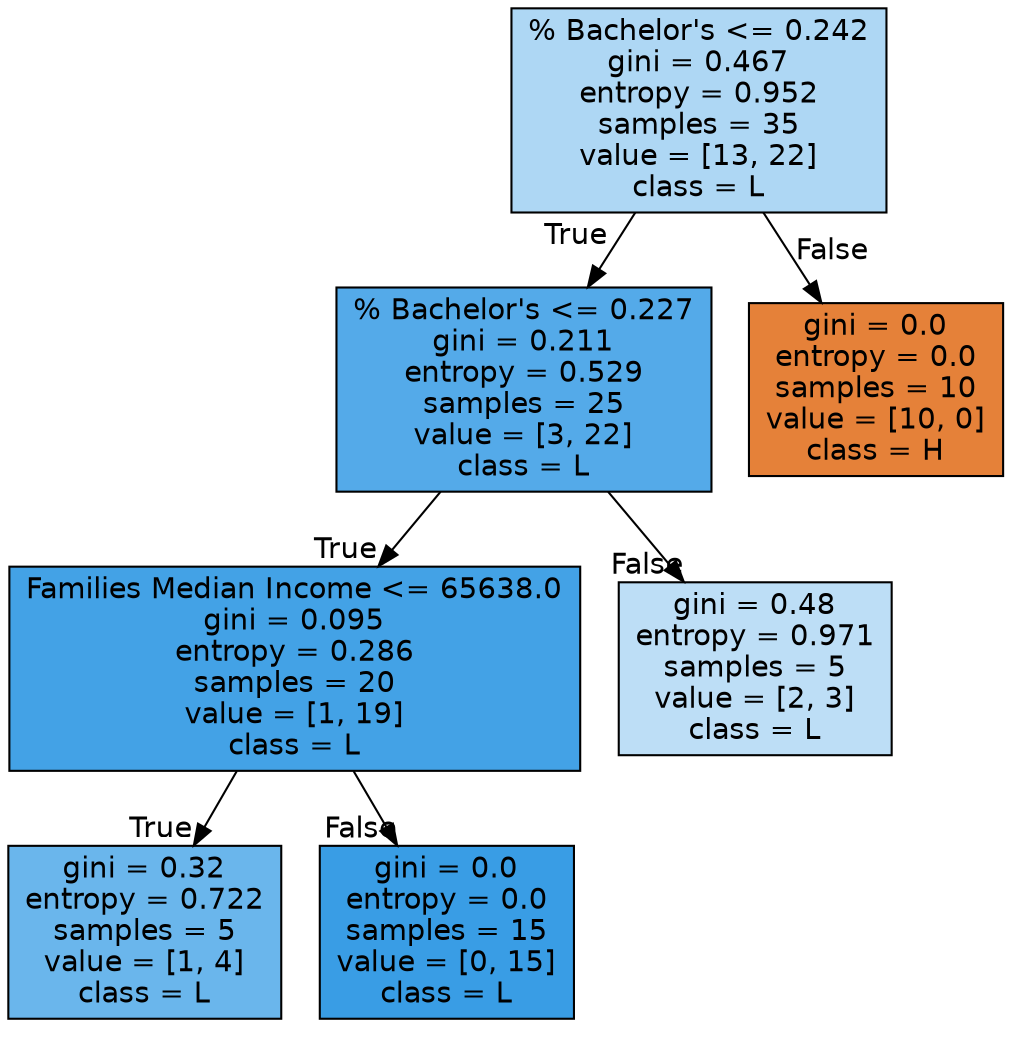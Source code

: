 digraph Tree {
node [shape=box, style="filled", color="black", fontname="helvetica"] ;
edge [fontname="helvetica"] ;
0 [label="% Bachelor's <= 0.242\ngini = 0.467\nentropy = 0.952\nsamples = 35\nvalue = [13, 22]\nclass = L", fillcolor="#aed7f4"] ;
1 [label="% Bachelor's <= 0.227\ngini = 0.211\nentropy = 0.529\nsamples = 25\nvalue = [3, 22]\nclass = L", fillcolor="#54aae9"] ;
0 -> 1 [labeldistance=2.5, labelangle=45, headlabel="True"] ;
2 [label="Families Median Income <= 65638.0\ngini = 0.095\nentropy = 0.286\nsamples = 20\nvalue = [1, 19]\nclass = L", fillcolor="#43a2e6"] ;
1 -> 2 [headlabel="True"];
3 [label="gini = 0.32\nentropy = 0.722\nsamples = 5\nvalue = [1, 4]\nclass = L", fillcolor="#6ab6ec"] ;
2 -> 3 [headlabel="True"];
4 [label="gini = 0.0\nentropy = 0.0\nsamples = 15\nvalue = [0, 15]\nclass = L", fillcolor="#399de5"] ;
2 -> 4 [headlabel="False"];
5 [label="gini = 0.48\nentropy = 0.971\nsamples = 5\nvalue = [2, 3]\nclass = L", fillcolor="#bddef6"] ;
1 -> 5 [headlabel="False"];
6 [label="gini = 0.0\nentropy = 0.0\nsamples = 10\nvalue = [10, 0]\nclass = H", fillcolor="#e58139"] ;
0 -> 6 [labeldistance=2.5, labelangle=-45, headlabel="False"] ;
}